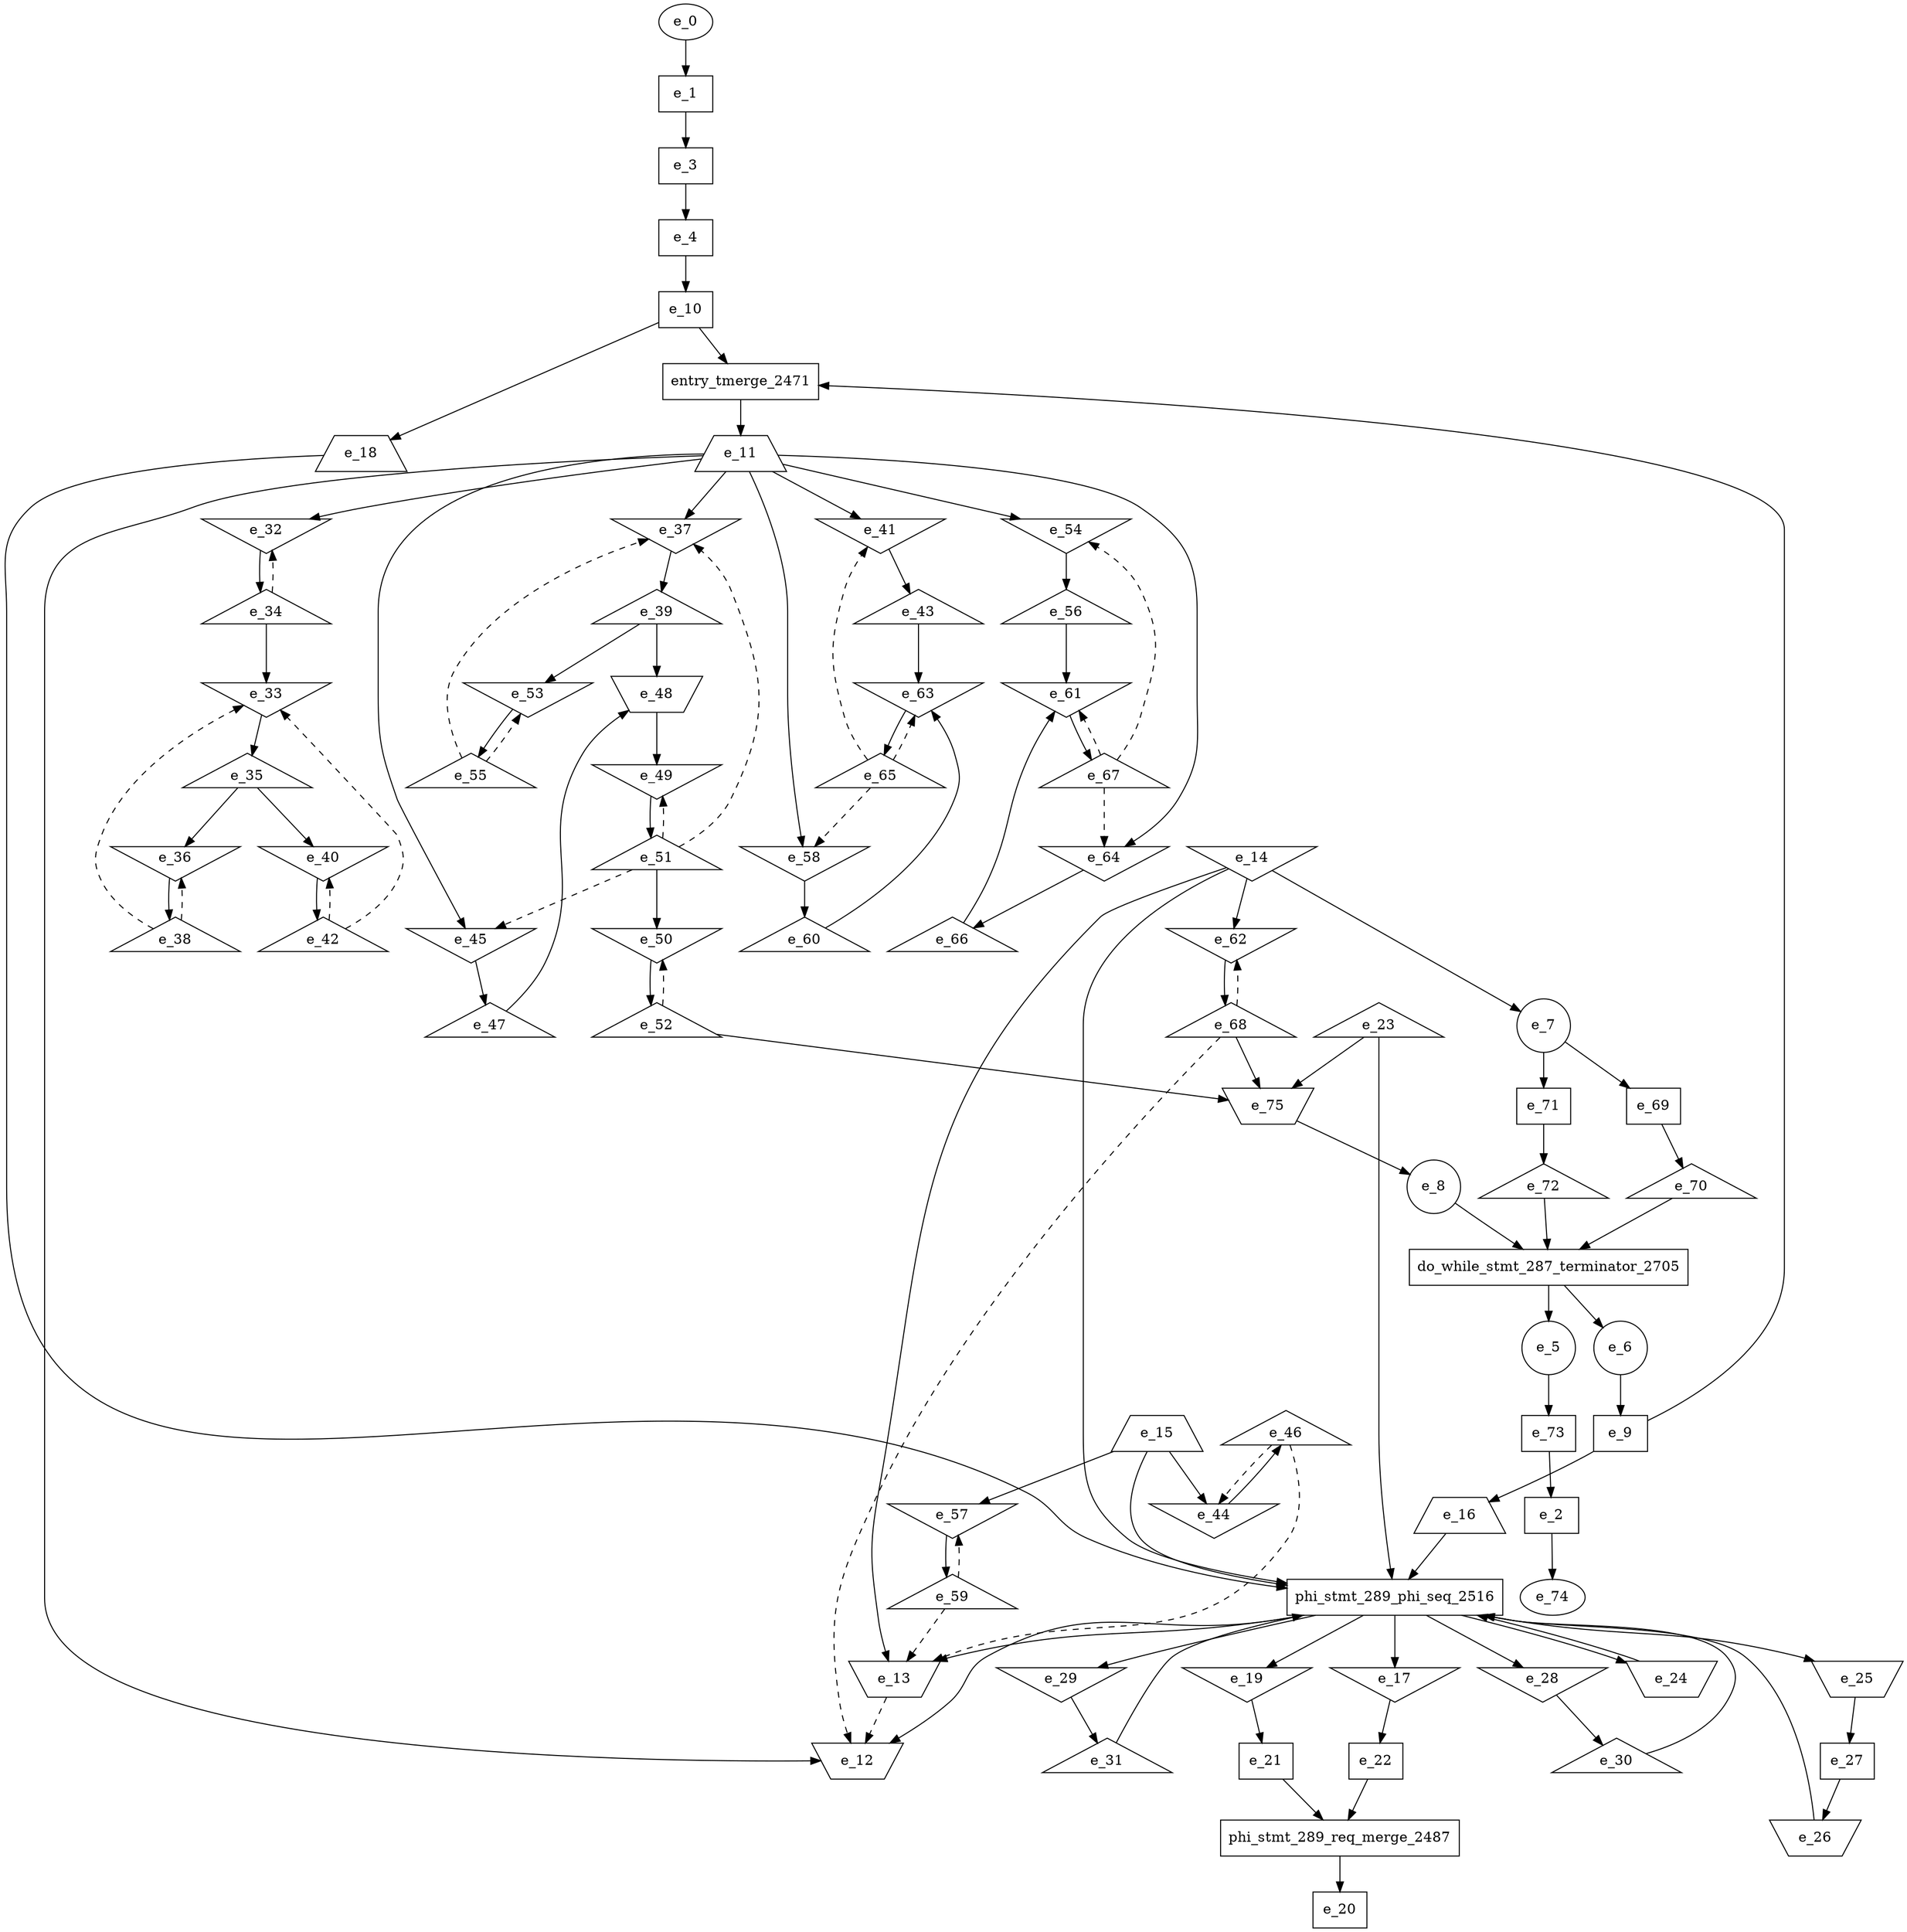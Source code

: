 digraph control_path {
  e_0: entry_node : n ;
  e_1 [shape = dot];
  e_2 [shape = dot];
  e_3 [shape = dot];
  e_4 [shape = dot];
  e_5 [shape = circle];
  e_6 [shape = circle];
  e_7 [shape = circle];
  e_8 [shape = circle];
  e_9 [shape = dot];
  e_10 [shape = dot];
  e_11 [shape = trapezium];
  e_12 [shape = invtrapezium];
  e_13 [shape = invtrapezium];
  e_14 [shape = invtriangle];
  e_15 [shape = trapezium];
  e_16 [shape = trapezium];
  e_17 [shape = invtriangle];
  e_18 [shape = trapezium];
  e_19 [shape = invtriangle];
  e_20 [shape = dot];
  e_21 [shape = dot];
  e_22 [shape = dot];
  e_23 [shape = triangle];
  e_24 [shape = invtrapezium];
  e_25 [shape = invtrapezium];
  e_26 [shape = invtrapezium];
  e_27 [shape = dot];
  e_28 [shape = invtriangle];
  e_29 [shape = invtriangle];
  e_30 [shape = triangle];
  e_31 [shape = triangle];
  e_32 [shape = invtriangle];
  e_33 [shape = invtriangle];
  e_34 [shape = triangle];
  e_35 [shape = triangle];
  e_36 [shape = invtriangle];
  e_37 [shape = invtriangle];
  e_38 [shape = triangle];
  e_39 [shape = triangle];
  e_40 [shape = invtriangle];
  e_41 [shape = invtriangle];
  e_42 [shape = triangle];
  e_43 [shape = triangle];
  e_44 [shape = invtriangle];
  e_45 [shape = invtriangle];
  e_46 [shape = triangle];
  e_47 [shape = triangle];
  e_48 [shape = invtrapezium];
  e_49 [shape = invtriangle];
  e_50 [shape = invtriangle];
  e_51 [shape = triangle];
  e_52 [shape = triangle];
  e_53 [shape = invtriangle];
  e_54 [shape = invtriangle];
  e_55 [shape = triangle];
  e_56 [shape = triangle];
  e_57 [shape = invtriangle];
  e_58 [shape = invtriangle];
  e_59 [shape = triangle];
  e_60 [shape = triangle];
  e_61 [shape = invtriangle];
  e_62 [shape = invtriangle];
  e_63 [shape = invtriangle];
  e_64 [shape = invtriangle];
  e_65 [shape = triangle];
  e_66 [shape = triangle];
  e_67 [shape = triangle];
  e_68 [shape = triangle];
  e_69 [shape = dot];
  e_70 [shape = triangle];
  e_71 [shape = dot];
  e_72 [shape = triangle];
  e_73 [shape = dot];
  e_74: exit_node : s ;
  e_75 [shape = invtrapezium];
  e_0 -> e_1;
  e_73 -> e_2;
  e_1 -> e_3;
  e_3 -> e_4;
  e_14 -> e_7;
  e_75 -> e_8;
  e_6 -> e_9;
  e_4 -> e_10;
  e_11 -> e_12;
  e_13 -> e_12[style = dashed];
  e_68 -> e_12[style = dashed];
  e_14 -> e_13;
  e_59 -> e_13[style = dashed];
  e_46 -> e_13[style = dashed];
  e_9 -> e_16;
  e_10 -> e_18;
  e_19 -> e_21;
  e_17 -> e_22;
  e_27 -> e_26;
  e_25 -> e_27;
  e_28 -> e_30;
  e_29 -> e_31;
  e_11 -> e_32;
  e_34 -> e_32[style = dashed];
  e_34 -> e_33;
  e_38 -> e_33[style = dashed];
  e_42 -> e_33[style = dashed];
  e_32 -> e_34;
  e_33 -> e_35;
  e_35 -> e_36;
  e_38 -> e_36[style = dashed];
  e_11 -> e_37;
  e_55 -> e_37[style = dashed];
  e_51 -> e_37[style = dashed];
  e_36 -> e_38;
  e_37 -> e_39;
  e_35 -> e_40;
  e_42 -> e_40[style = dashed];
  e_11 -> e_41;
  e_65 -> e_41[style = dashed];
  e_40 -> e_42;
  e_41 -> e_43;
  e_15 -> e_44;
  e_46 -> e_44[style = dashed];
  e_11 -> e_45;
  e_51 -> e_45[style = dashed];
  e_44 -> e_46;
  e_45 -> e_47;
  e_39 -> e_48;
  e_47 -> e_48;
  e_48 -> e_49;
  e_51 -> e_49[style = dashed];
  e_51 -> e_50;
  e_52 -> e_50[style = dashed];
  e_49 -> e_51;
  e_50 -> e_52;
  e_39 -> e_53;
  e_55 -> e_53[style = dashed];
  e_11 -> e_54;
  e_67 -> e_54[style = dashed];
  e_53 -> e_55;
  e_54 -> e_56;
  e_15 -> e_57;
  e_59 -> e_57[style = dashed];
  e_11 -> e_58;
  e_65 -> e_58[style = dashed];
  e_57 -> e_59;
  e_58 -> e_60;
  e_56 -> e_61;
  e_66 -> e_61;
  e_67 -> e_61[style = dashed];
  e_14 -> e_62;
  e_68 -> e_62[style = dashed];
  e_60 -> e_63;
  e_43 -> e_63;
  e_65 -> e_63[style = dashed];
  e_11 -> e_64;
  e_67 -> e_64[style = dashed];
  e_63 -> e_65;
  e_64 -> e_66;
  e_61 -> e_67;
  e_62 -> e_68;
  e_7 -> e_69;
  e_69 -> e_70;
  e_7 -> e_71;
  e_71 -> e_72;
  e_5 -> e_73;
  e_2 -> e_74;
  e_52 -> e_75;
  e_23 -> e_75;
  e_68 -> e_75;
  do_while_stmt_287_terminator_2705 [shape=rectangle];
e_8 -> do_while_stmt_287_terminator_2705;
e_72 -> do_while_stmt_287_terminator_2705;
e_70 -> do_while_stmt_287_terminator_2705;
do_while_stmt_287_terminator_2705 -> e_6;
do_while_stmt_287_terminator_2705 -> e_5;
  phi_stmt_289_phi_seq_2516 [shape=rectangle];
e_18 -> phi_stmt_289_phi_seq_2516;
phi_stmt_289_phi_seq_2516 -> e_24;
phi_stmt_289_phi_seq_2516 -> e_25;
phi_stmt_289_phi_seq_2516 -> e_19;
e_24 -> phi_stmt_289_phi_seq_2516;
e_26 -> phi_stmt_289_phi_seq_2516;
e_16 -> phi_stmt_289_phi_seq_2516;
phi_stmt_289_phi_seq_2516 -> e_28;
phi_stmt_289_phi_seq_2516 -> e_29;
phi_stmt_289_phi_seq_2516 -> e_17;
e_30 -> phi_stmt_289_phi_seq_2516;
e_31 -> phi_stmt_289_phi_seq_2516;
e_14 -> phi_stmt_289_phi_seq_2516;
e_15 -> phi_stmt_289_phi_seq_2516;
phi_stmt_289_phi_seq_2516 -> e_12;
phi_stmt_289_phi_seq_2516 -> e_13;
e_23 -> phi_stmt_289_phi_seq_2516;
entry_tmerge_2471 [shape = rectangle]; 
e_9 -> entry_tmerge_2471;
e_10 -> entry_tmerge_2471;
entry_tmerge_2471 -> e_11;
phi_stmt_289_req_merge_2487 [shape = rectangle]; 
e_21 -> phi_stmt_289_req_merge_2487;
e_22 -> phi_stmt_289_req_merge_2487;
phi_stmt_289_req_merge_2487 -> e_20;
}
